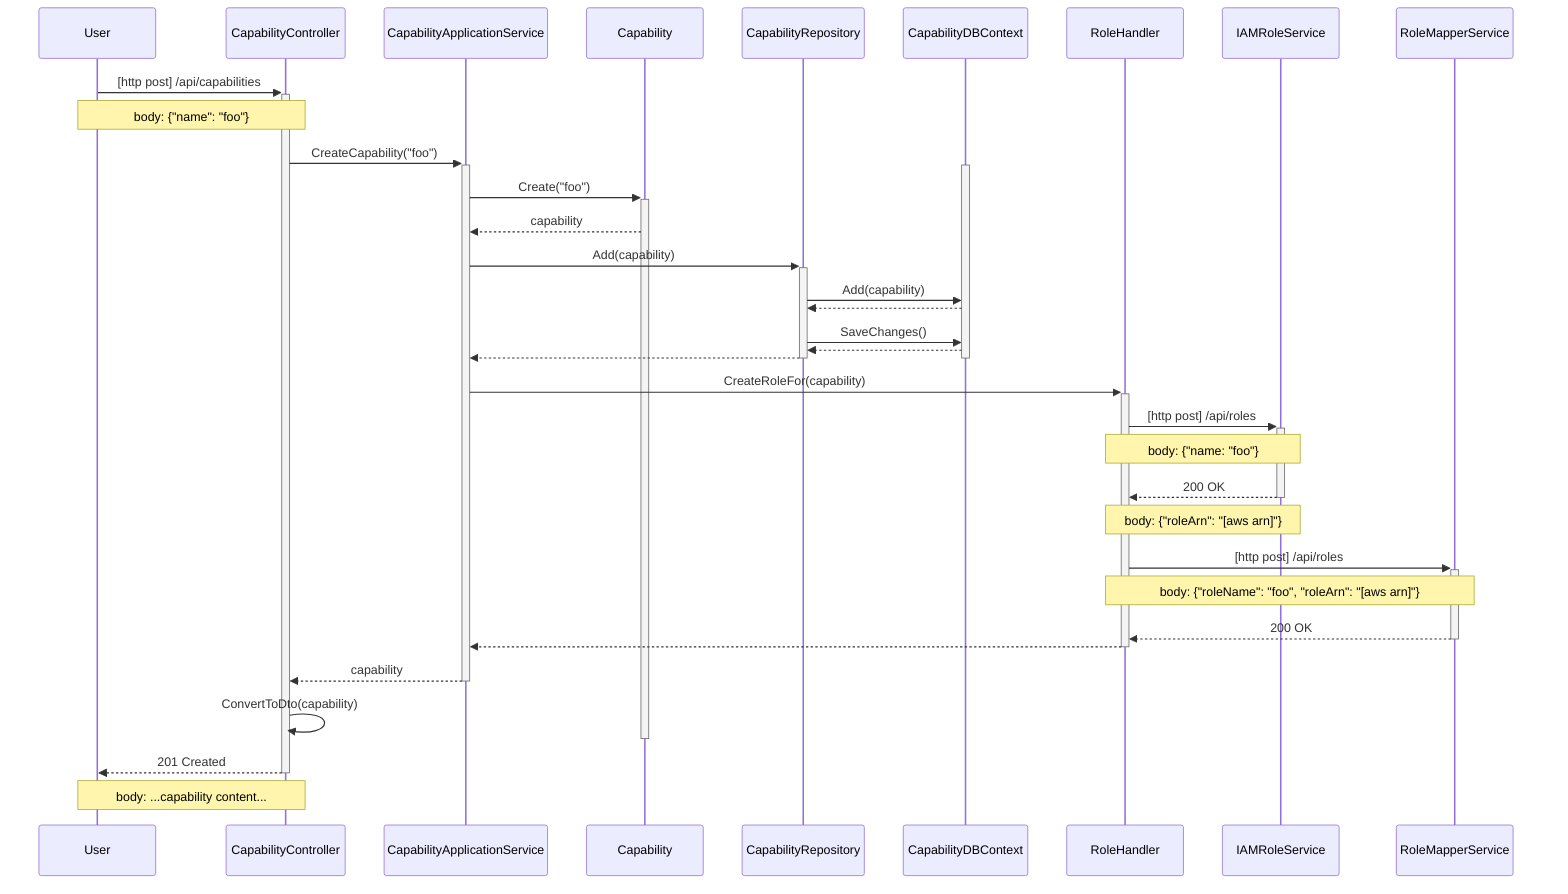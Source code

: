 sequenceDiagram

    User ->> +CapabilityController: [http post] /api/capabilities
    Note over User, CapabilityController: body: {"name": "foo"}

    CapabilityController ->> +CapabilityApplicationService: CreateCapability("foo")

    activate CapabilityDBContext

    CapabilityApplicationService ->> +Capability: Create("foo")
    Capability -->> CapabilityApplicationService: capability
    CapabilityApplicationService ->> +CapabilityRepository: Add(capability)
    
    CapabilityRepository ->> CapabilityDBContext: Add(capability)
    CapabilityDBContext -->> CapabilityRepository: 
    CapabilityRepository ->> CapabilityDBContext: SaveChanges()
    CapabilityDBContext -->> CapabilityRepository: 
    CapabilityRepository -->> -CapabilityApplicationService: 

    deactivate CapabilityDBContext

    CapabilityApplicationService ->> +RoleHandler: CreateRoleFor(capability)

    RoleHandler ->> +IAMRoleService: [http post] /api/roles
    Note over RoleHandler,IAMRoleService: body: {"name: "foo"}
    IAMRoleService -->> -RoleHandler: 200 OK
    Note over RoleHandler,IAMRoleService: body: {"roleArn": "[aws arn]"}

    RoleHandler ->> +RoleMapperService: [http post] /api/roles
    Note over RoleHandler,RoleMapperService: body: {"roleName": "foo", "roleArn": "[aws arn]"}
    RoleMapperService -->> -RoleHandler: 200 OK

    RoleHandler -->> -CapabilityApplicationService: 

    CapabilityApplicationService -->> -CapabilityController: capability

    CapabilityController ->> CapabilityController: ConvertToDto(capability)
    deactivate Capability

    CapabilityController -->> -User: 201 Created
    Note over CapabilityController,User: body: ...capability content...